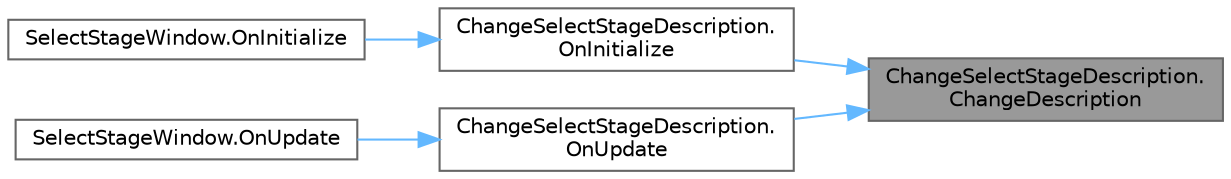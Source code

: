 digraph "ChangeSelectStageDescription.ChangeDescription"
{
 // LATEX_PDF_SIZE
  bgcolor="transparent";
  edge [fontname=Helvetica,fontsize=10,labelfontname=Helvetica,labelfontsize=10];
  node [fontname=Helvetica,fontsize=10,shape=box,height=0.2,width=0.4];
  rankdir="RL";
  Node1 [id="Node000001",label="ChangeSelectStageDescription.\lChangeDescription",height=0.2,width=0.4,color="gray40", fillcolor="grey60", style="filled", fontcolor="black",tooltip=" "];
  Node1 -> Node2 [id="edge1_Node000001_Node000002",dir="back",color="steelblue1",style="solid",tooltip=" "];
  Node2 [id="Node000002",label="ChangeSelectStageDescription.\lOnInitialize",height=0.2,width=0.4,color="grey40", fillcolor="white", style="filled",URL="$class_change_select_stage_description.html#ad7e16efa46d9e0ec3a8342e2b5ec0645",tooltip=" "];
  Node2 -> Node3 [id="edge2_Node000002_Node000003",dir="back",color="steelblue1",style="solid",tooltip=" "];
  Node3 [id="Node000003",label="SelectStageWindow.OnInitialize",height=0.2,width=0.4,color="grey40", fillcolor="white", style="filled",URL="$class_select_stage_window.html#ad362ab73225450e03c1eb81e8bd93d60",tooltip=" "];
  Node1 -> Node4 [id="edge3_Node000001_Node000004",dir="back",color="steelblue1",style="solid",tooltip=" "];
  Node4 [id="Node000004",label="ChangeSelectStageDescription.\lOnUpdate",height=0.2,width=0.4,color="grey40", fillcolor="white", style="filled",URL="$class_change_select_stage_description.html#a811fe880c24bb9120286494eac17e350",tooltip=" "];
  Node4 -> Node5 [id="edge4_Node000004_Node000005",dir="back",color="steelblue1",style="solid",tooltip=" "];
  Node5 [id="Node000005",label="SelectStageWindow.OnUpdate",height=0.2,width=0.4,color="grey40", fillcolor="white", style="filled",URL="$class_select_stage_window.html#a6904b552da9f3c8c90ef211989df1d8f",tooltip=" "];
}
